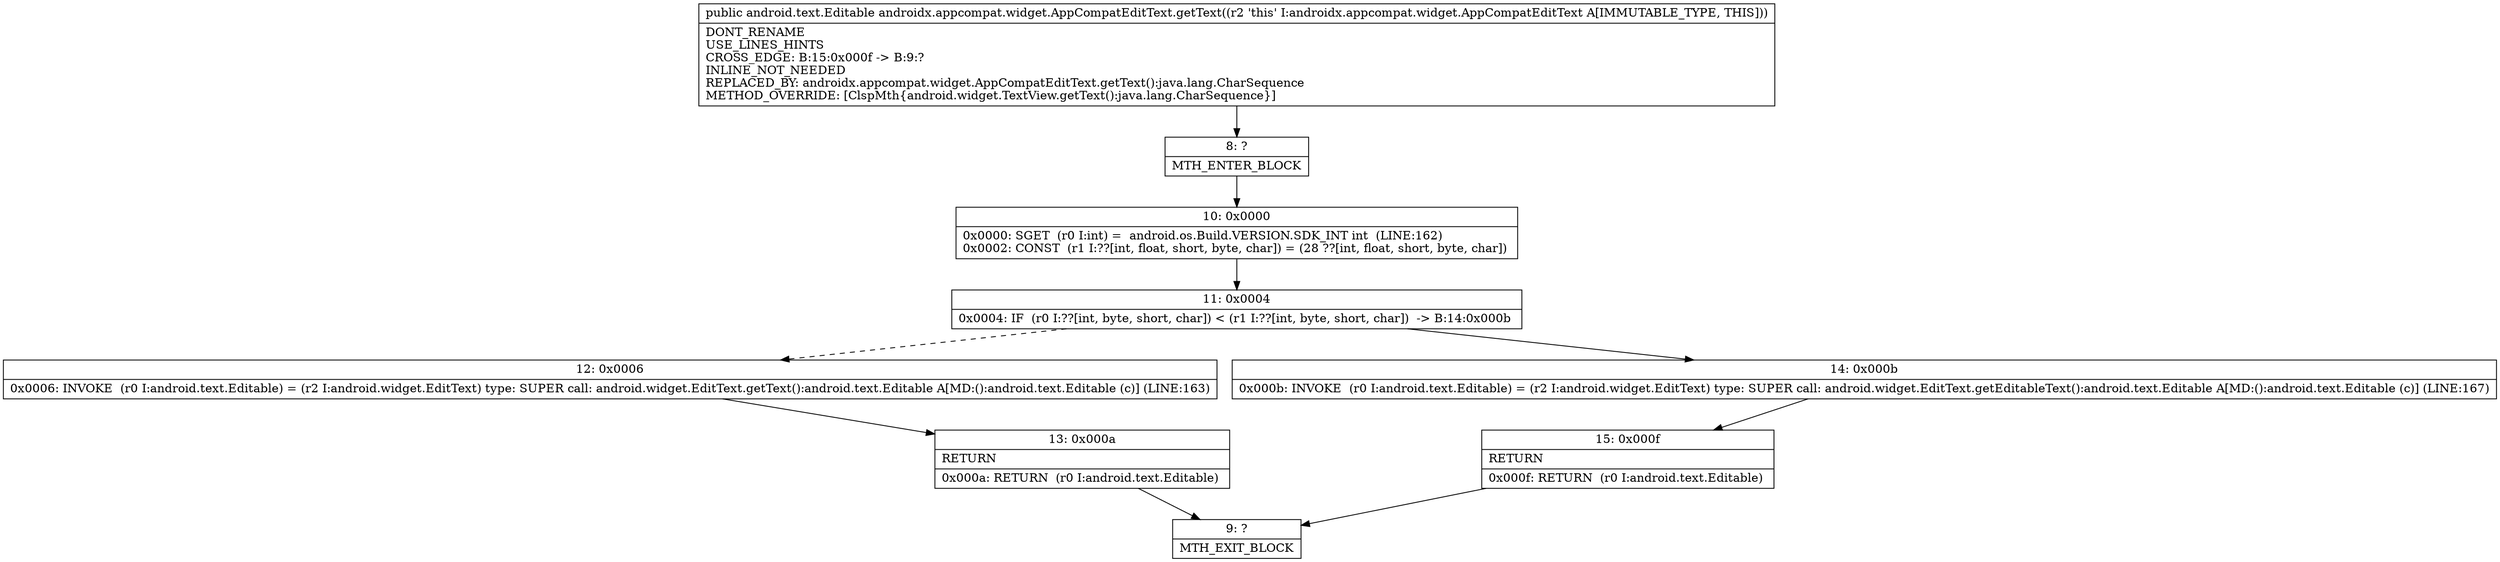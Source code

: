 digraph "CFG forandroidx.appcompat.widget.AppCompatEditText.getText()Landroid\/text\/Editable;" {
Node_8 [shape=record,label="{8\:\ ?|MTH_ENTER_BLOCK\l}"];
Node_10 [shape=record,label="{10\:\ 0x0000|0x0000: SGET  (r0 I:int) =  android.os.Build.VERSION.SDK_INT int  (LINE:162)\l0x0002: CONST  (r1 I:??[int, float, short, byte, char]) = (28 ??[int, float, short, byte, char]) \l}"];
Node_11 [shape=record,label="{11\:\ 0x0004|0x0004: IF  (r0 I:??[int, byte, short, char]) \< (r1 I:??[int, byte, short, char])  \-\> B:14:0x000b \l}"];
Node_12 [shape=record,label="{12\:\ 0x0006|0x0006: INVOKE  (r0 I:android.text.Editable) = (r2 I:android.widget.EditText) type: SUPER call: android.widget.EditText.getText():android.text.Editable A[MD:():android.text.Editable (c)] (LINE:163)\l}"];
Node_13 [shape=record,label="{13\:\ 0x000a|RETURN\l|0x000a: RETURN  (r0 I:android.text.Editable) \l}"];
Node_9 [shape=record,label="{9\:\ ?|MTH_EXIT_BLOCK\l}"];
Node_14 [shape=record,label="{14\:\ 0x000b|0x000b: INVOKE  (r0 I:android.text.Editable) = (r2 I:android.widget.EditText) type: SUPER call: android.widget.EditText.getEditableText():android.text.Editable A[MD:():android.text.Editable (c)] (LINE:167)\l}"];
Node_15 [shape=record,label="{15\:\ 0x000f|RETURN\l|0x000f: RETURN  (r0 I:android.text.Editable) \l}"];
MethodNode[shape=record,label="{public android.text.Editable androidx.appcompat.widget.AppCompatEditText.getText((r2 'this' I:androidx.appcompat.widget.AppCompatEditText A[IMMUTABLE_TYPE, THIS]))  | DONT_RENAME\lUSE_LINES_HINTS\lCROSS_EDGE: B:15:0x000f \-\> B:9:?\lINLINE_NOT_NEEDED\lREPLACED_BY: androidx.appcompat.widget.AppCompatEditText.getText():java.lang.CharSequence\lMETHOD_OVERRIDE: [ClspMth\{android.widget.TextView.getText():java.lang.CharSequence\}]\l}"];
MethodNode -> Node_8;Node_8 -> Node_10;
Node_10 -> Node_11;
Node_11 -> Node_12[style=dashed];
Node_11 -> Node_14;
Node_12 -> Node_13;
Node_13 -> Node_9;
Node_14 -> Node_15;
Node_15 -> Node_9;
}

